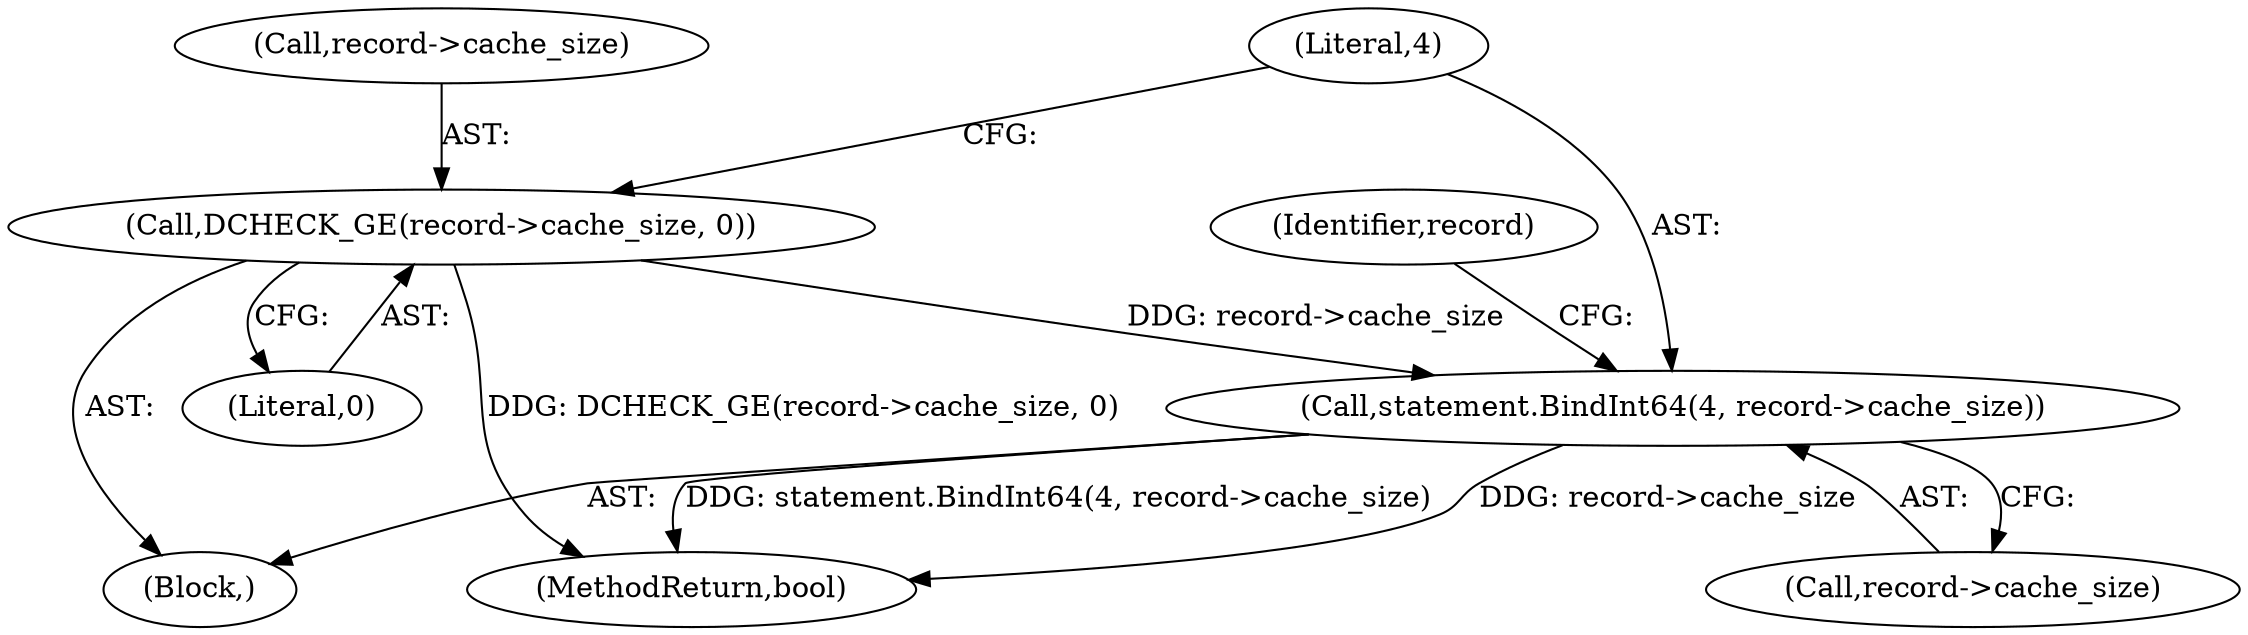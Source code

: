 digraph "0_Chrome_04aaacb936a08d70862d6d9d7e8354721ae46be8_11@pointer" {
"1000137" [label="(Call,statement.BindInt64(4, record->cache_size))"];
"1000132" [label="(Call,DCHECK_GE(record->cache_size, 0))"];
"1000144" [label="(Identifier,record)"];
"1000102" [label="(Block,)"];
"1000138" [label="(Literal,4)"];
"1000139" [label="(Call,record->cache_size)"];
"1000132" [label="(Call,DCHECK_GE(record->cache_size, 0))"];
"1000137" [label="(Call,statement.BindInt64(4, record->cache_size))"];
"1000136" [label="(Literal,0)"];
"1000154" [label="(MethodReturn,bool)"];
"1000133" [label="(Call,record->cache_size)"];
"1000137" -> "1000102"  [label="AST: "];
"1000137" -> "1000139"  [label="CFG: "];
"1000138" -> "1000137"  [label="AST: "];
"1000139" -> "1000137"  [label="AST: "];
"1000144" -> "1000137"  [label="CFG: "];
"1000137" -> "1000154"  [label="DDG: record->cache_size"];
"1000137" -> "1000154"  [label="DDG: statement.BindInt64(4, record->cache_size)"];
"1000132" -> "1000137"  [label="DDG: record->cache_size"];
"1000132" -> "1000102"  [label="AST: "];
"1000132" -> "1000136"  [label="CFG: "];
"1000133" -> "1000132"  [label="AST: "];
"1000136" -> "1000132"  [label="AST: "];
"1000138" -> "1000132"  [label="CFG: "];
"1000132" -> "1000154"  [label="DDG: DCHECK_GE(record->cache_size, 0)"];
}
